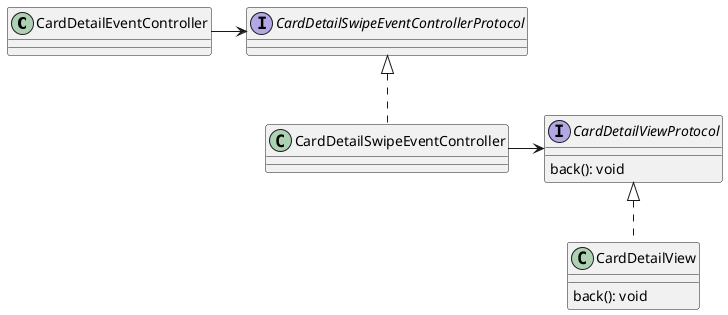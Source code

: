 @startuml CardDetailEventController

class CardDetailEventController{}
interface CardDetailSwipeEventControllerProtocol{}
class CardDetailSwipeEventController{}

interface CardDetailViewProtocol{
    back(): void
}
class CardDetailView{
    back(): void
}
CardDetailEventController -> CardDetailSwipeEventControllerProtocol
CardDetailSwipeEventControllerProtocol <|-. CardDetailSwipeEventController
CardDetailSwipeEventController -> CardDetailViewProtocol
CardDetailViewProtocol <|-. CardDetailView
@enduml
